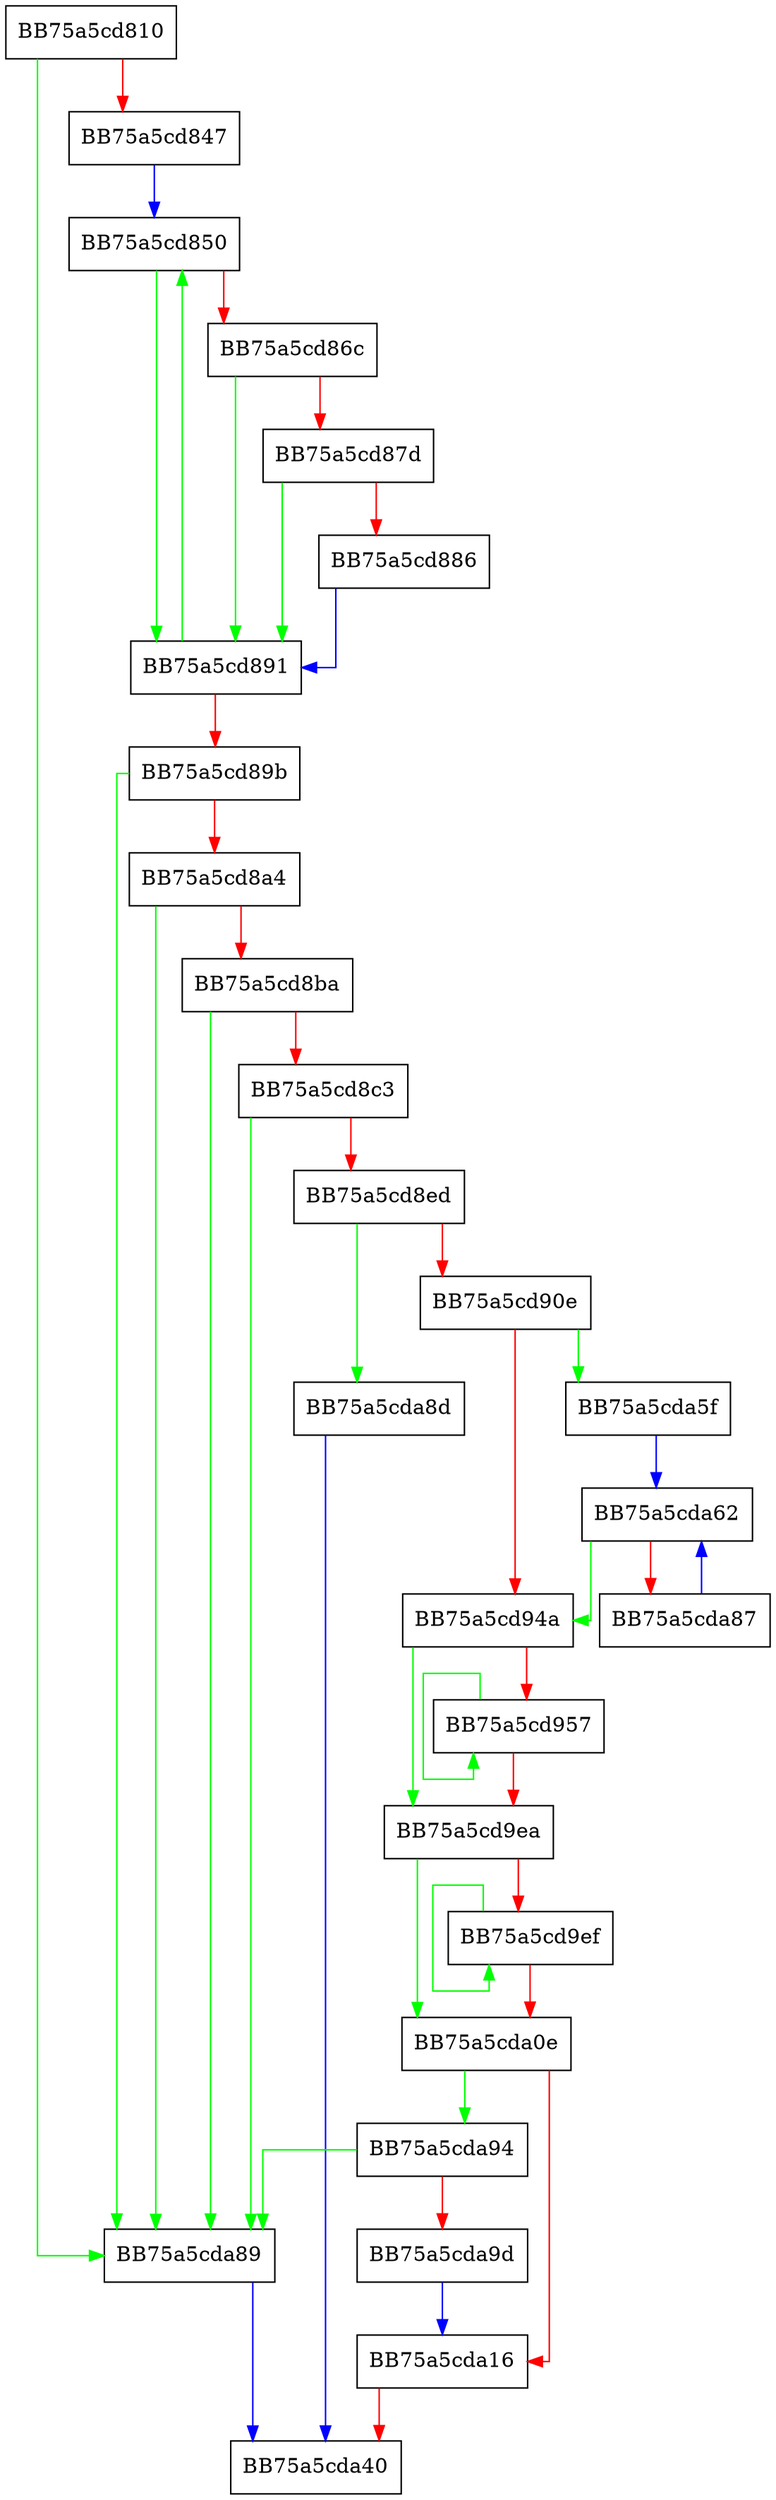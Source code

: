 digraph scan_extradata {
  node [shape="box"];
  graph [splines=ortho];
  BB75a5cd810 -> BB75a5cda89 [color="green"];
  BB75a5cd810 -> BB75a5cd847 [color="red"];
  BB75a5cd847 -> BB75a5cd850 [color="blue"];
  BB75a5cd850 -> BB75a5cd891 [color="green"];
  BB75a5cd850 -> BB75a5cd86c [color="red"];
  BB75a5cd86c -> BB75a5cd891 [color="green"];
  BB75a5cd86c -> BB75a5cd87d [color="red"];
  BB75a5cd87d -> BB75a5cd891 [color="green"];
  BB75a5cd87d -> BB75a5cd886 [color="red"];
  BB75a5cd886 -> BB75a5cd891 [color="blue"];
  BB75a5cd891 -> BB75a5cd850 [color="green"];
  BB75a5cd891 -> BB75a5cd89b [color="red"];
  BB75a5cd89b -> BB75a5cda89 [color="green"];
  BB75a5cd89b -> BB75a5cd8a4 [color="red"];
  BB75a5cd8a4 -> BB75a5cda89 [color="green"];
  BB75a5cd8a4 -> BB75a5cd8ba [color="red"];
  BB75a5cd8ba -> BB75a5cda89 [color="green"];
  BB75a5cd8ba -> BB75a5cd8c3 [color="red"];
  BB75a5cd8c3 -> BB75a5cda89 [color="green"];
  BB75a5cd8c3 -> BB75a5cd8ed [color="red"];
  BB75a5cd8ed -> BB75a5cda8d [color="green"];
  BB75a5cd8ed -> BB75a5cd90e [color="red"];
  BB75a5cd90e -> BB75a5cda5f [color="green"];
  BB75a5cd90e -> BB75a5cd94a [color="red"];
  BB75a5cd94a -> BB75a5cd9ea [color="green"];
  BB75a5cd94a -> BB75a5cd957 [color="red"];
  BB75a5cd957 -> BB75a5cd957 [color="green"];
  BB75a5cd957 -> BB75a5cd9ea [color="red"];
  BB75a5cd9ea -> BB75a5cda0e [color="green"];
  BB75a5cd9ea -> BB75a5cd9ef [color="red"];
  BB75a5cd9ef -> BB75a5cd9ef [color="green"];
  BB75a5cd9ef -> BB75a5cda0e [color="red"];
  BB75a5cda0e -> BB75a5cda94 [color="green"];
  BB75a5cda0e -> BB75a5cda16 [color="red"];
  BB75a5cda16 -> BB75a5cda40 [color="red"];
  BB75a5cda5f -> BB75a5cda62 [color="blue"];
  BB75a5cda62 -> BB75a5cd94a [color="green"];
  BB75a5cda62 -> BB75a5cda87 [color="red"];
  BB75a5cda87 -> BB75a5cda62 [color="blue"];
  BB75a5cda89 -> BB75a5cda40 [color="blue"];
  BB75a5cda8d -> BB75a5cda40 [color="blue"];
  BB75a5cda94 -> BB75a5cda89 [color="green"];
  BB75a5cda94 -> BB75a5cda9d [color="red"];
  BB75a5cda9d -> BB75a5cda16 [color="blue"];
}